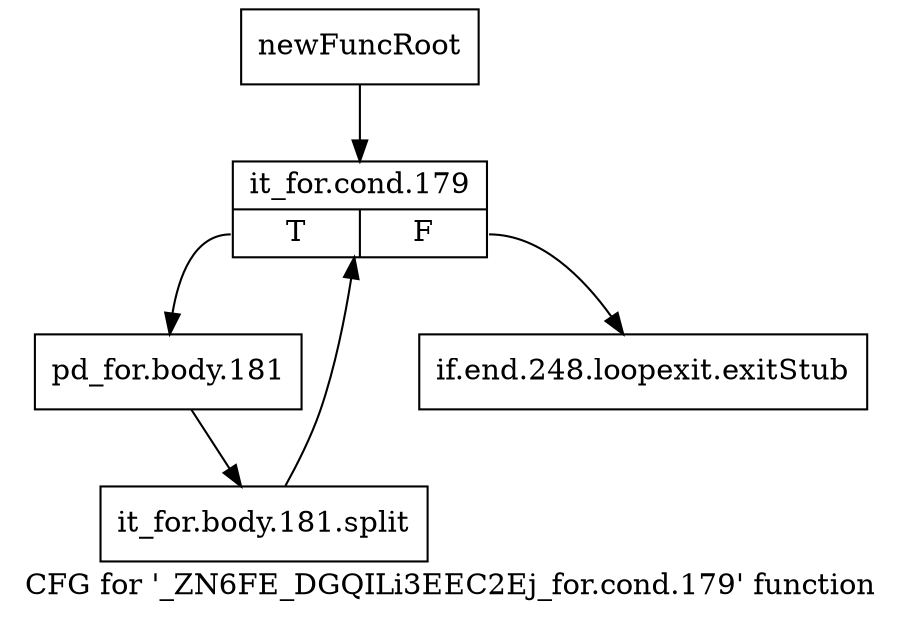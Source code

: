 digraph "CFG for '_ZN6FE_DGQILi3EEC2Ej_for.cond.179' function" {
	label="CFG for '_ZN6FE_DGQILi3EEC2Ej_for.cond.179' function";

	Node0x90b6a30 [shape=record,label="{newFuncRoot}"];
	Node0x90b6a30 -> Node0x90b6ad0;
	Node0x90b6a80 [shape=record,label="{if.end.248.loopexit.exitStub}"];
	Node0x90b6ad0 [shape=record,label="{it_for.cond.179|{<s0>T|<s1>F}}"];
	Node0x90b6ad0:s0 -> Node0x90b6b20;
	Node0x90b6ad0:s1 -> Node0x90b6a80;
	Node0x90b6b20 [shape=record,label="{pd_for.body.181}"];
	Node0x90b6b20 -> Node0xc603b50;
	Node0xc603b50 [shape=record,label="{it_for.body.181.split}"];
	Node0xc603b50 -> Node0x90b6ad0;
}
